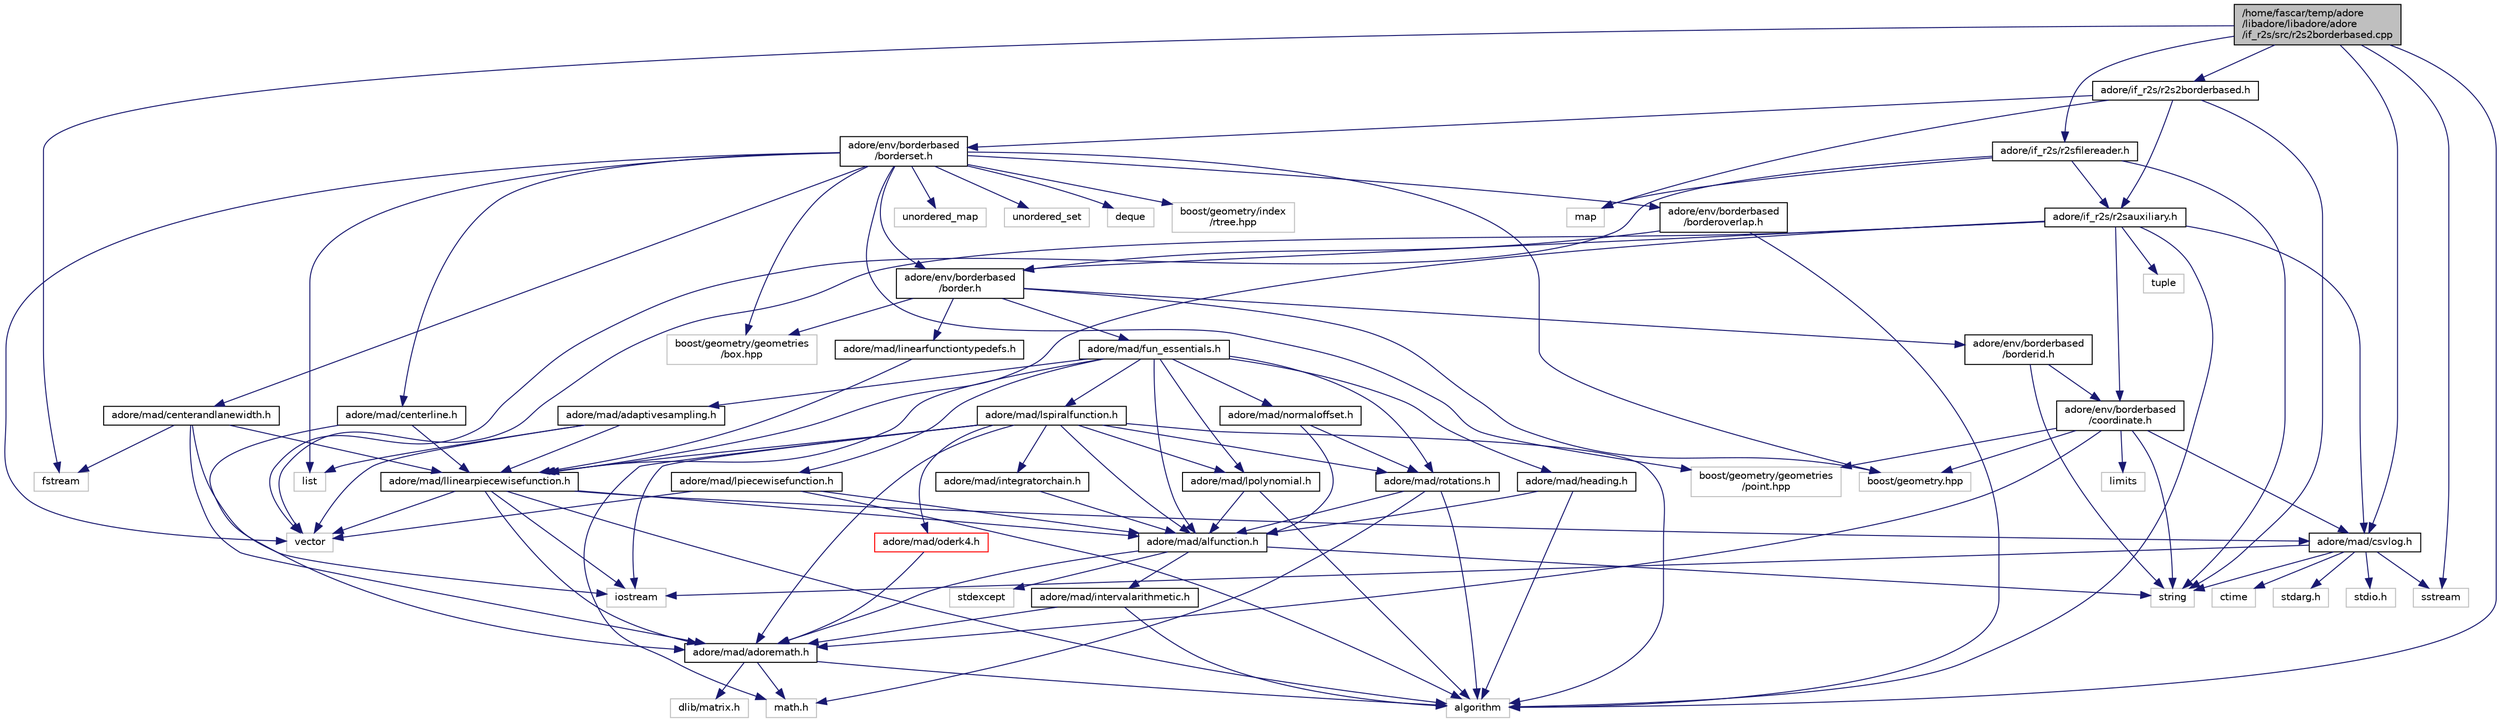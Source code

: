 digraph "/home/fascar/temp/adore/libadore/libadore/adore/if_r2s/src/r2s2borderbased.cpp"
{
 // LATEX_PDF_SIZE
  edge [fontname="Helvetica",fontsize="10",labelfontname="Helvetica",labelfontsize="10"];
  node [fontname="Helvetica",fontsize="10",shape=record];
  Node1 [label="/home/fascar/temp/adore\l/libadore/libadore/adore\l/if_r2s/src/r2s2borderbased.cpp",height=0.2,width=0.4,color="black", fillcolor="grey75", style="filled", fontcolor="black",tooltip=" "];
  Node1 -> Node2 [color="midnightblue",fontsize="10",style="solid",fontname="Helvetica"];
  Node2 [label="adore/if_r2s/r2s2borderbased.h",height=0.2,width=0.4,color="black", fillcolor="white", style="filled",URL="$r2s2borderbased_8h.html",tooltip=" "];
  Node2 -> Node3 [color="midnightblue",fontsize="10",style="solid",fontname="Helvetica"];
  Node3 [label="string",height=0.2,width=0.4,color="grey75", fillcolor="white", style="filled",tooltip=" "];
  Node2 -> Node4 [color="midnightblue",fontsize="10",style="solid",fontname="Helvetica"];
  Node4 [label="map",height=0.2,width=0.4,color="grey75", fillcolor="white", style="filled",tooltip=" "];
  Node2 -> Node5 [color="midnightblue",fontsize="10",style="solid",fontname="Helvetica"];
  Node5 [label="adore/if_r2s/r2sauxiliary.h",height=0.2,width=0.4,color="black", fillcolor="white", style="filled",URL="$r2sauxiliary_8h.html",tooltip=" "];
  Node5 -> Node6 [color="midnightblue",fontsize="10",style="solid",fontname="Helvetica"];
  Node6 [label="vector",height=0.2,width=0.4,color="grey75", fillcolor="white", style="filled",tooltip=" "];
  Node5 -> Node7 [color="midnightblue",fontsize="10",style="solid",fontname="Helvetica"];
  Node7 [label="tuple",height=0.2,width=0.4,color="grey75", fillcolor="white", style="filled",tooltip=" "];
  Node5 -> Node8 [color="midnightblue",fontsize="10",style="solid",fontname="Helvetica"];
  Node8 [label="algorithm",height=0.2,width=0.4,color="grey75", fillcolor="white", style="filled",tooltip=" "];
  Node5 -> Node9 [color="midnightblue",fontsize="10",style="solid",fontname="Helvetica"];
  Node9 [label="adore/env/borderbased\l/coordinate.h",height=0.2,width=0.4,color="black", fillcolor="white", style="filled",URL="$libadore_2libadore_2adore_2env_2include_2adore_2env_2borderbased_2coordinate_8h.html",tooltip=" "];
  Node9 -> Node10 [color="midnightblue",fontsize="10",style="solid",fontname="Helvetica"];
  Node10 [label="limits",height=0.2,width=0.4,color="grey75", fillcolor="white", style="filled",tooltip=" "];
  Node9 -> Node11 [color="midnightblue",fontsize="10",style="solid",fontname="Helvetica"];
  Node11 [label="adore/mad/adoremath.h",height=0.2,width=0.4,color="black", fillcolor="white", style="filled",URL="$adoremath_8h.html",tooltip=" "];
  Node11 -> Node12 [color="midnightblue",fontsize="10",style="solid",fontname="Helvetica"];
  Node12 [label="dlib/matrix.h",height=0.2,width=0.4,color="grey75", fillcolor="white", style="filled",tooltip=" "];
  Node11 -> Node13 [color="midnightblue",fontsize="10",style="solid",fontname="Helvetica"];
  Node13 [label="math.h",height=0.2,width=0.4,color="grey75", fillcolor="white", style="filled",tooltip=" "];
  Node11 -> Node8 [color="midnightblue",fontsize="10",style="solid",fontname="Helvetica"];
  Node9 -> Node3 [color="midnightblue",fontsize="10",style="solid",fontname="Helvetica"];
  Node9 -> Node14 [color="midnightblue",fontsize="10",style="solid",fontname="Helvetica"];
  Node14 [label="boost/geometry.hpp",height=0.2,width=0.4,color="grey75", fillcolor="white", style="filled",tooltip=" "];
  Node9 -> Node15 [color="midnightblue",fontsize="10",style="solid",fontname="Helvetica"];
  Node15 [label="boost/geometry/geometries\l/point.hpp",height=0.2,width=0.4,color="grey75", fillcolor="white", style="filled",tooltip=" "];
  Node9 -> Node16 [color="midnightblue",fontsize="10",style="solid",fontname="Helvetica"];
  Node16 [label="adore/mad/csvlog.h",height=0.2,width=0.4,color="black", fillcolor="white", style="filled",URL="$csvlog_8h.html",tooltip=" "];
  Node16 -> Node17 [color="midnightblue",fontsize="10",style="solid",fontname="Helvetica"];
  Node17 [label="stdarg.h",height=0.2,width=0.4,color="grey75", fillcolor="white", style="filled",tooltip=" "];
  Node16 -> Node18 [color="midnightblue",fontsize="10",style="solid",fontname="Helvetica"];
  Node18 [label="stdio.h",height=0.2,width=0.4,color="grey75", fillcolor="white", style="filled",tooltip=" "];
  Node16 -> Node3 [color="midnightblue",fontsize="10",style="solid",fontname="Helvetica"];
  Node16 -> Node19 [color="midnightblue",fontsize="10",style="solid",fontname="Helvetica"];
  Node19 [label="sstream",height=0.2,width=0.4,color="grey75", fillcolor="white", style="filled",tooltip=" "];
  Node16 -> Node20 [color="midnightblue",fontsize="10",style="solid",fontname="Helvetica"];
  Node20 [label="iostream",height=0.2,width=0.4,color="grey75", fillcolor="white", style="filled",tooltip=" "];
  Node16 -> Node21 [color="midnightblue",fontsize="10",style="solid",fontname="Helvetica"];
  Node21 [label="ctime",height=0.2,width=0.4,color="grey75", fillcolor="white", style="filled",tooltip=" "];
  Node5 -> Node22 [color="midnightblue",fontsize="10",style="solid",fontname="Helvetica"];
  Node22 [label="adore/env/borderbased\l/border.h",height=0.2,width=0.4,color="black", fillcolor="white", style="filled",URL="$border_8h.html",tooltip=" "];
  Node22 -> Node23 [color="midnightblue",fontsize="10",style="solid",fontname="Helvetica"];
  Node23 [label="adore/env/borderbased\l/borderid.h",height=0.2,width=0.4,color="black", fillcolor="white", style="filled",URL="$borderid_8h.html",tooltip=" "];
  Node23 -> Node9 [color="midnightblue",fontsize="10",style="solid",fontname="Helvetica"];
  Node23 -> Node3 [color="midnightblue",fontsize="10",style="solid",fontname="Helvetica"];
  Node22 -> Node24 [color="midnightblue",fontsize="10",style="solid",fontname="Helvetica"];
  Node24 [label="adore/mad/fun_essentials.h",height=0.2,width=0.4,color="black", fillcolor="white", style="filled",URL="$fun__essentials_8h.html",tooltip=" "];
  Node24 -> Node25 [color="midnightblue",fontsize="10",style="solid",fontname="Helvetica"];
  Node25 [label="adore/mad/alfunction.h",height=0.2,width=0.4,color="black", fillcolor="white", style="filled",URL="$alfunction_8h.html",tooltip=" "];
  Node25 -> Node11 [color="midnightblue",fontsize="10",style="solid",fontname="Helvetica"];
  Node25 -> Node26 [color="midnightblue",fontsize="10",style="solid",fontname="Helvetica"];
  Node26 [label="adore/mad/intervalarithmetic.h",height=0.2,width=0.4,color="black", fillcolor="white", style="filled",URL="$intervalarithmetic_8h.html",tooltip=" "];
  Node26 -> Node11 [color="midnightblue",fontsize="10",style="solid",fontname="Helvetica"];
  Node26 -> Node8 [color="midnightblue",fontsize="10",style="solid",fontname="Helvetica"];
  Node25 -> Node27 [color="midnightblue",fontsize="10",style="solid",fontname="Helvetica"];
  Node27 [label="stdexcept",height=0.2,width=0.4,color="grey75", fillcolor="white", style="filled",tooltip=" "];
  Node25 -> Node3 [color="midnightblue",fontsize="10",style="solid",fontname="Helvetica"];
  Node24 -> Node28 [color="midnightblue",fontsize="10",style="solid",fontname="Helvetica"];
  Node28 [label="adore/mad/adaptivesampling.h",height=0.2,width=0.4,color="black", fillcolor="white", style="filled",URL="$adaptivesampling_8h.html",tooltip=" "];
  Node28 -> Node29 [color="midnightblue",fontsize="10",style="solid",fontname="Helvetica"];
  Node29 [label="adore/mad/llinearpiecewisefunction.h",height=0.2,width=0.4,color="black", fillcolor="white", style="filled",URL="$llinearpiecewisefunction_8h.html",tooltip=" "];
  Node29 -> Node25 [color="midnightblue",fontsize="10",style="solid",fontname="Helvetica"];
  Node29 -> Node11 [color="midnightblue",fontsize="10",style="solid",fontname="Helvetica"];
  Node29 -> Node16 [color="midnightblue",fontsize="10",style="solid",fontname="Helvetica"];
  Node29 -> Node6 [color="midnightblue",fontsize="10",style="solid",fontname="Helvetica"];
  Node29 -> Node8 [color="midnightblue",fontsize="10",style="solid",fontname="Helvetica"];
  Node29 -> Node20 [color="midnightblue",fontsize="10",style="solid",fontname="Helvetica"];
  Node28 -> Node30 [color="midnightblue",fontsize="10",style="solid",fontname="Helvetica"];
  Node30 [label="list",height=0.2,width=0.4,color="grey75", fillcolor="white", style="filled",tooltip=" "];
  Node28 -> Node6 [color="midnightblue",fontsize="10",style="solid",fontname="Helvetica"];
  Node24 -> Node29 [color="midnightblue",fontsize="10",style="solid",fontname="Helvetica"];
  Node24 -> Node31 [color="midnightblue",fontsize="10",style="solid",fontname="Helvetica"];
  Node31 [label="adore/mad/lpolynomial.h",height=0.2,width=0.4,color="black", fillcolor="white", style="filled",URL="$lpolynomial_8h.html",tooltip=" "];
  Node31 -> Node25 [color="midnightblue",fontsize="10",style="solid",fontname="Helvetica"];
  Node31 -> Node8 [color="midnightblue",fontsize="10",style="solid",fontname="Helvetica"];
  Node24 -> Node32 [color="midnightblue",fontsize="10",style="solid",fontname="Helvetica"];
  Node32 [label="adore/mad/lspiralfunction.h",height=0.2,width=0.4,color="black", fillcolor="white", style="filled",URL="$lspiralfunction_8h.html",tooltip=" "];
  Node32 -> Node25 [color="midnightblue",fontsize="10",style="solid",fontname="Helvetica"];
  Node32 -> Node31 [color="midnightblue",fontsize="10",style="solid",fontname="Helvetica"];
  Node32 -> Node29 [color="midnightblue",fontsize="10",style="solid",fontname="Helvetica"];
  Node32 -> Node33 [color="midnightblue",fontsize="10",style="solid",fontname="Helvetica"];
  Node33 [label="adore/mad/oderk4.h",height=0.2,width=0.4,color="red", fillcolor="white", style="filled",URL="$oderk4_8h.html",tooltip=" "];
  Node33 -> Node11 [color="midnightblue",fontsize="10",style="solid",fontname="Helvetica"];
  Node32 -> Node11 [color="midnightblue",fontsize="10",style="solid",fontname="Helvetica"];
  Node32 -> Node36 [color="midnightblue",fontsize="10",style="solid",fontname="Helvetica"];
  Node36 [label="adore/mad/rotations.h",height=0.2,width=0.4,color="black", fillcolor="white", style="filled",URL="$rotations_8h.html",tooltip=" "];
  Node36 -> Node25 [color="midnightblue",fontsize="10",style="solid",fontname="Helvetica"];
  Node36 -> Node13 [color="midnightblue",fontsize="10",style="solid",fontname="Helvetica"];
  Node36 -> Node8 [color="midnightblue",fontsize="10",style="solid",fontname="Helvetica"];
  Node32 -> Node37 [color="midnightblue",fontsize="10",style="solid",fontname="Helvetica"];
  Node37 [label="adore/mad/integratorchain.h",height=0.2,width=0.4,color="black", fillcolor="white", style="filled",URL="$integratorchain_8h.html",tooltip=" "];
  Node37 -> Node25 [color="midnightblue",fontsize="10",style="solid",fontname="Helvetica"];
  Node32 -> Node8 [color="midnightblue",fontsize="10",style="solid",fontname="Helvetica"];
  Node32 -> Node13 [color="midnightblue",fontsize="10",style="solid",fontname="Helvetica"];
  Node32 -> Node20 [color="midnightblue",fontsize="10",style="solid",fontname="Helvetica"];
  Node24 -> Node38 [color="midnightblue",fontsize="10",style="solid",fontname="Helvetica"];
  Node38 [label="adore/mad/normaloffset.h",height=0.2,width=0.4,color="black", fillcolor="white", style="filled",URL="$normaloffset_8h.html",tooltip=" "];
  Node38 -> Node25 [color="midnightblue",fontsize="10",style="solid",fontname="Helvetica"];
  Node38 -> Node36 [color="midnightblue",fontsize="10",style="solid",fontname="Helvetica"];
  Node24 -> Node39 [color="midnightblue",fontsize="10",style="solid",fontname="Helvetica"];
  Node39 [label="adore/mad/heading.h",height=0.2,width=0.4,color="black", fillcolor="white", style="filled",URL="$heading_8h.html",tooltip=" "];
  Node39 -> Node25 [color="midnightblue",fontsize="10",style="solid",fontname="Helvetica"];
  Node39 -> Node8 [color="midnightblue",fontsize="10",style="solid",fontname="Helvetica"];
  Node24 -> Node36 [color="midnightblue",fontsize="10",style="solid",fontname="Helvetica"];
  Node24 -> Node40 [color="midnightblue",fontsize="10",style="solid",fontname="Helvetica"];
  Node40 [label="adore/mad/lpiecewisefunction.h",height=0.2,width=0.4,color="black", fillcolor="white", style="filled",URL="$lpiecewisefunction_8h.html",tooltip=" "];
  Node40 -> Node25 [color="midnightblue",fontsize="10",style="solid",fontname="Helvetica"];
  Node40 -> Node6 [color="midnightblue",fontsize="10",style="solid",fontname="Helvetica"];
  Node40 -> Node8 [color="midnightblue",fontsize="10",style="solid",fontname="Helvetica"];
  Node22 -> Node14 [color="midnightblue",fontsize="10",style="solid",fontname="Helvetica"];
  Node22 -> Node41 [color="midnightblue",fontsize="10",style="solid",fontname="Helvetica"];
  Node41 [label="boost/geometry/geometries\l/box.hpp",height=0.2,width=0.4,color="grey75", fillcolor="white", style="filled",tooltip=" "];
  Node22 -> Node42 [color="midnightblue",fontsize="10",style="solid",fontname="Helvetica"];
  Node42 [label="adore/mad/linearfunctiontypedefs.h",height=0.2,width=0.4,color="black", fillcolor="white", style="filled",URL="$linearfunctiontypedefs_8h.html",tooltip=" "];
  Node42 -> Node29 [color="midnightblue",fontsize="10",style="solid",fontname="Helvetica"];
  Node5 -> Node16 [color="midnightblue",fontsize="10",style="solid",fontname="Helvetica"];
  Node5 -> Node29 [color="midnightblue",fontsize="10",style="solid",fontname="Helvetica"];
  Node2 -> Node43 [color="midnightblue",fontsize="10",style="solid",fontname="Helvetica"];
  Node43 [label="adore/env/borderbased\l/borderset.h",height=0.2,width=0.4,color="black", fillcolor="white", style="filled",URL="$borderset_8h.html",tooltip=" "];
  Node43 -> Node22 [color="midnightblue",fontsize="10",style="solid",fontname="Helvetica"];
  Node43 -> Node44 [color="midnightblue",fontsize="10",style="solid",fontname="Helvetica"];
  Node44 [label="adore/env/borderbased\l/borderoverlap.h",height=0.2,width=0.4,color="black", fillcolor="white", style="filled",URL="$borderoverlap_8h.html",tooltip=" "];
  Node44 -> Node8 [color="midnightblue",fontsize="10",style="solid",fontname="Helvetica"];
  Node44 -> Node22 [color="midnightblue",fontsize="10",style="solid",fontname="Helvetica"];
  Node43 -> Node30 [color="midnightblue",fontsize="10",style="solid",fontname="Helvetica"];
  Node43 -> Node45 [color="midnightblue",fontsize="10",style="solid",fontname="Helvetica"];
  Node45 [label="unordered_map",height=0.2,width=0.4,color="grey75", fillcolor="white", style="filled",tooltip=" "];
  Node43 -> Node46 [color="midnightblue",fontsize="10",style="solid",fontname="Helvetica"];
  Node46 [label="unordered_set",height=0.2,width=0.4,color="grey75", fillcolor="white", style="filled",tooltip=" "];
  Node43 -> Node6 [color="midnightblue",fontsize="10",style="solid",fontname="Helvetica"];
  Node43 -> Node47 [color="midnightblue",fontsize="10",style="solid",fontname="Helvetica"];
  Node47 [label="deque",height=0.2,width=0.4,color="grey75", fillcolor="white", style="filled",tooltip=" "];
  Node43 -> Node14 [color="midnightblue",fontsize="10",style="solid",fontname="Helvetica"];
  Node43 -> Node15 [color="midnightblue",fontsize="10",style="solid",fontname="Helvetica"];
  Node43 -> Node41 [color="midnightblue",fontsize="10",style="solid",fontname="Helvetica"];
  Node43 -> Node48 [color="midnightblue",fontsize="10",style="solid",fontname="Helvetica"];
  Node48 [label="boost/geometry/index\l/rtree.hpp",height=0.2,width=0.4,color="grey75", fillcolor="white", style="filled",tooltip=" "];
  Node43 -> Node49 [color="midnightblue",fontsize="10",style="solid",fontname="Helvetica"];
  Node49 [label="adore/mad/centerline.h",height=0.2,width=0.4,color="black", fillcolor="white", style="filled",URL="$centerline_8h.html",tooltip=" "];
  Node49 -> Node11 [color="midnightblue",fontsize="10",style="solid",fontname="Helvetica"];
  Node49 -> Node29 [color="midnightblue",fontsize="10",style="solid",fontname="Helvetica"];
  Node43 -> Node50 [color="midnightblue",fontsize="10",style="solid",fontname="Helvetica"];
  Node50 [label="adore/mad/centerandlanewidth.h",height=0.2,width=0.4,color="black", fillcolor="white", style="filled",URL="$centerandlanewidth_8h.html",tooltip=" "];
  Node50 -> Node11 [color="midnightblue",fontsize="10",style="solid",fontname="Helvetica"];
  Node50 -> Node29 [color="midnightblue",fontsize="10",style="solid",fontname="Helvetica"];
  Node50 -> Node20 [color="midnightblue",fontsize="10",style="solid",fontname="Helvetica"];
  Node50 -> Node51 [color="midnightblue",fontsize="10",style="solid",fontname="Helvetica"];
  Node51 [label="fstream",height=0.2,width=0.4,color="grey75", fillcolor="white", style="filled",tooltip=" "];
  Node1 -> Node52 [color="midnightblue",fontsize="10",style="solid",fontname="Helvetica"];
  Node52 [label="adore/if_r2s/r2sfilereader.h",height=0.2,width=0.4,color="black", fillcolor="white", style="filled",URL="$r2sfilereader_8h.html",tooltip=" "];
  Node52 -> Node3 [color="midnightblue",fontsize="10",style="solid",fontname="Helvetica"];
  Node52 -> Node6 [color="midnightblue",fontsize="10",style="solid",fontname="Helvetica"];
  Node52 -> Node4 [color="midnightblue",fontsize="10",style="solid",fontname="Helvetica"];
  Node52 -> Node5 [color="midnightblue",fontsize="10",style="solid",fontname="Helvetica"];
  Node1 -> Node16 [color="midnightblue",fontsize="10",style="solid",fontname="Helvetica"];
  Node1 -> Node8 [color="midnightblue",fontsize="10",style="solid",fontname="Helvetica"];
  Node1 -> Node51 [color="midnightblue",fontsize="10",style="solid",fontname="Helvetica"];
  Node1 -> Node19 [color="midnightblue",fontsize="10",style="solid",fontname="Helvetica"];
}
